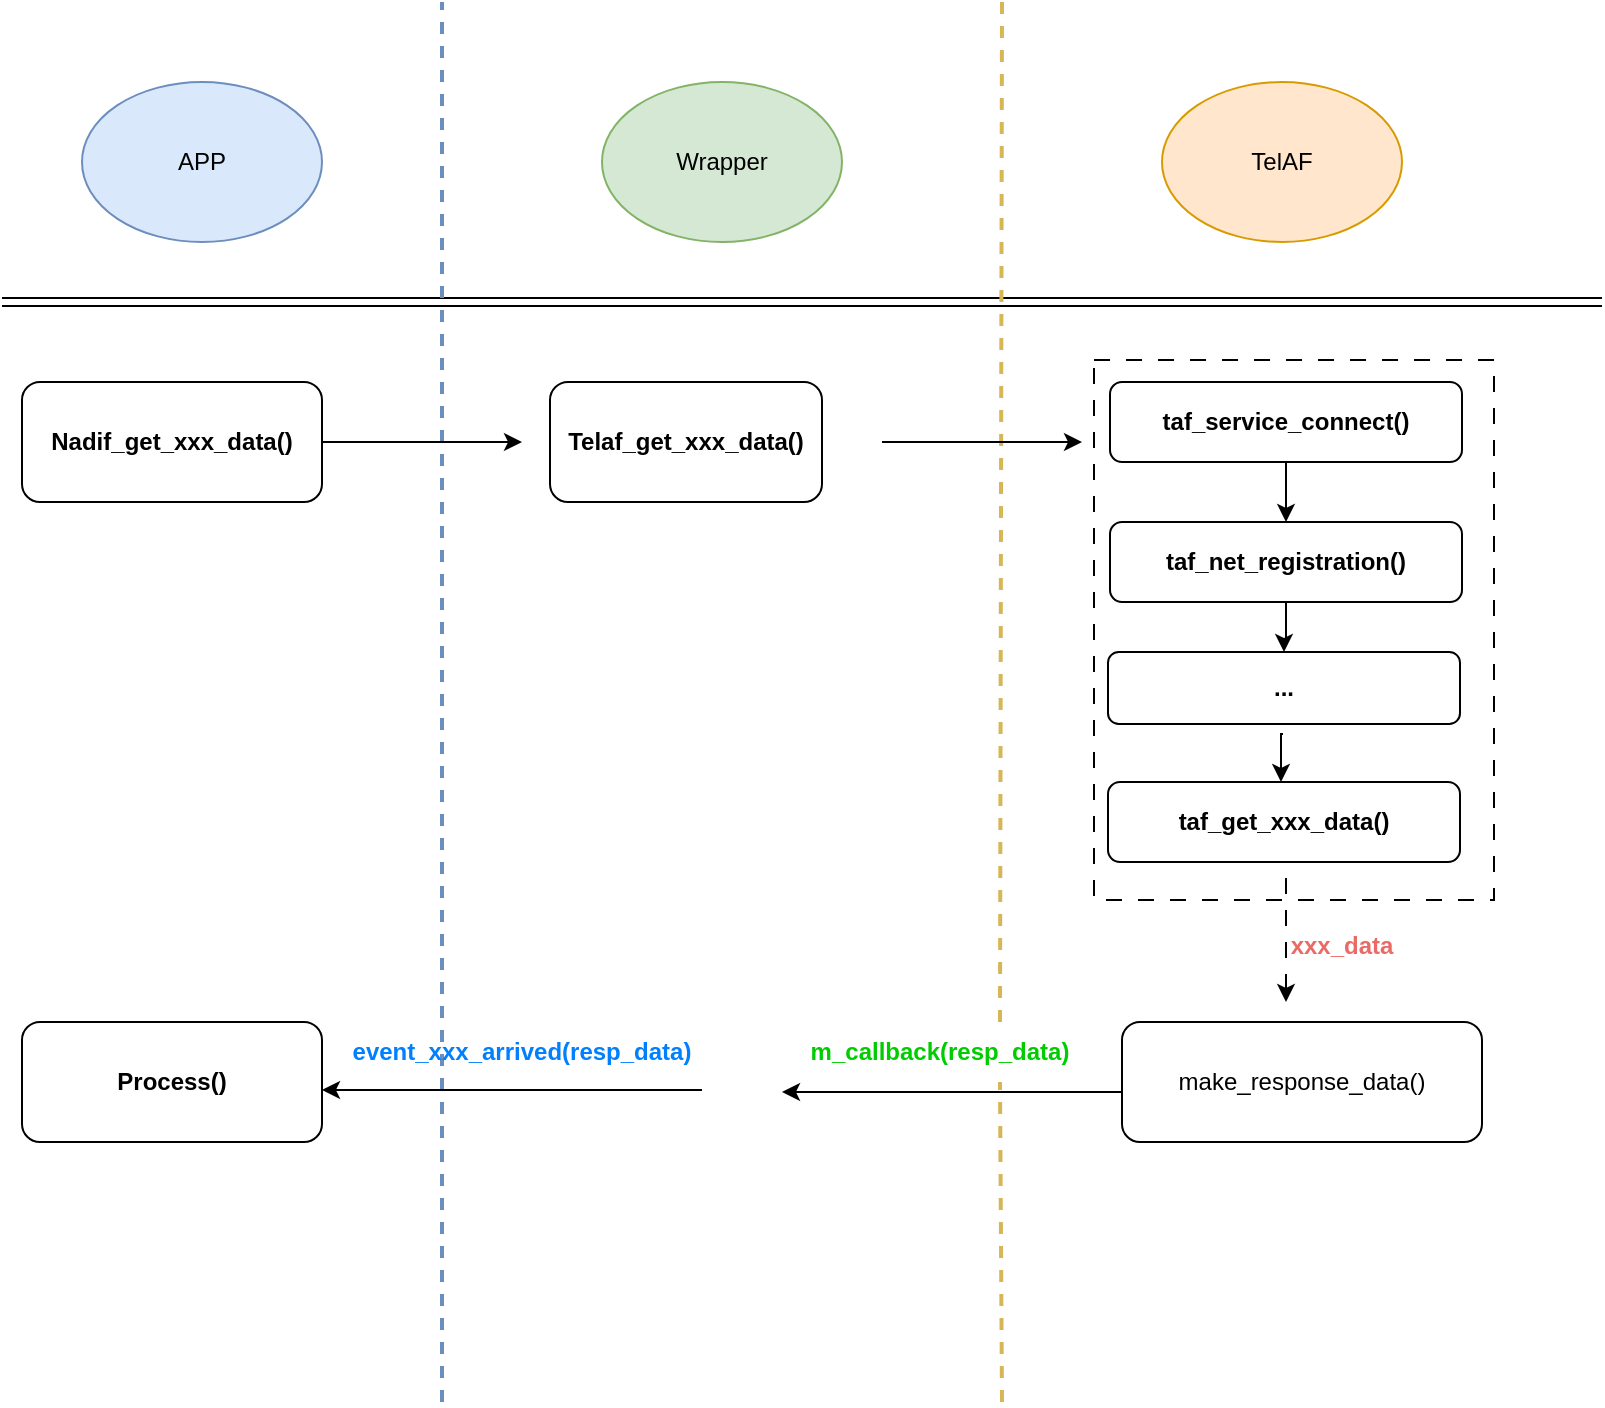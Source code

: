 <mxfile version="21.6.9" type="github">
  <diagram name="第 1 页" id="ClyOsVzj6frhT0d5uaz9">
    <mxGraphModel dx="1509" dy="794" grid="1" gridSize="10" guides="1" tooltips="1" connect="1" arrows="1" fold="1" page="1" pageScale="1" pageWidth="827" pageHeight="1169" math="0" shadow="0">
      <root>
        <mxCell id="0" />
        <mxCell id="1" parent="0" />
        <mxCell id="SaRvt7RB1hY5MqPePfqr-26" value="" style="rounded=0;whiteSpace=wrap;html=1;dashed=1;dashPattern=8 8;" vertex="1" parent="1">
          <mxGeometry x="566" y="219" width="200" height="270" as="geometry" />
        </mxCell>
        <mxCell id="SaRvt7RB1hY5MqPePfqr-4" value="" style="shape=link;html=1;rounded=0;" edge="1" parent="1">
          <mxGeometry width="100" relative="1" as="geometry">
            <mxPoint x="20" y="190" as="sourcePoint" />
            <mxPoint x="820" y="190" as="targetPoint" />
          </mxGeometry>
        </mxCell>
        <mxCell id="SaRvt7RB1hY5MqPePfqr-5" value="" style="endArrow=none;dashed=1;html=1;rounded=0;fillColor=#dae8fc;strokeColor=#6c8ebf;strokeWidth=2;" edge="1" parent="1">
          <mxGeometry width="50" height="50" relative="1" as="geometry">
            <mxPoint x="240" y="740" as="sourcePoint" />
            <mxPoint x="240" y="40" as="targetPoint" />
          </mxGeometry>
        </mxCell>
        <mxCell id="SaRvt7RB1hY5MqPePfqr-6" value="" style="endArrow=none;dashed=1;html=1;rounded=0;fillColor=#fff2cc;strokeColor=#d6b656;strokeWidth=2;exitX=1;exitY=0;exitDx=0;exitDy=0;" edge="1" parent="1" source="SaRvt7RB1hY5MqPePfqr-34">
          <mxGeometry width="50" height="50" relative="1" as="geometry">
            <mxPoint x="520" y="740" as="sourcePoint" />
            <mxPoint x="520" y="40" as="targetPoint" />
          </mxGeometry>
        </mxCell>
        <mxCell id="SaRvt7RB1hY5MqPePfqr-7" value="APP" style="ellipse;whiteSpace=wrap;html=1;fillColor=#dae8fc;strokeColor=#6c8ebf;" vertex="1" parent="1">
          <mxGeometry x="60" y="80" width="120" height="80" as="geometry" />
        </mxCell>
        <mxCell id="SaRvt7RB1hY5MqPePfqr-8" value="Wrapper" style="ellipse;whiteSpace=wrap;html=1;fillColor=#d5e8d4;strokeColor=#82b366;" vertex="1" parent="1">
          <mxGeometry x="320" y="80" width="120" height="80" as="geometry" />
        </mxCell>
        <mxCell id="SaRvt7RB1hY5MqPePfqr-9" value="TelAF" style="ellipse;whiteSpace=wrap;html=1;fillColor=#ffe6cc;strokeColor=#d79b00;" vertex="1" parent="1">
          <mxGeometry x="600" y="80" width="120" height="80" as="geometry" />
        </mxCell>
        <mxCell id="SaRvt7RB1hY5MqPePfqr-11" value="&lt;b&gt;Nadif_get_xxx_data()&lt;/b&gt;" style="rounded=1;whiteSpace=wrap;html=1;" vertex="1" parent="1">
          <mxGeometry x="30" y="230" width="150" height="60" as="geometry" />
        </mxCell>
        <mxCell id="SaRvt7RB1hY5MqPePfqr-12" value="" style="endArrow=classic;html=1;rounded=0;exitX=1;exitY=0.5;exitDx=0;exitDy=0;" edge="1" parent="1" source="SaRvt7RB1hY5MqPePfqr-11">
          <mxGeometry width="50" height="50" relative="1" as="geometry">
            <mxPoint x="390" y="410" as="sourcePoint" />
            <mxPoint x="280" y="260" as="targetPoint" />
          </mxGeometry>
        </mxCell>
        <mxCell id="SaRvt7RB1hY5MqPePfqr-13" value="&lt;b&gt;Telaf_get_xxx_data()&lt;/b&gt;" style="rounded=1;whiteSpace=wrap;html=1;" vertex="1" parent="1">
          <mxGeometry x="294" y="230" width="136" height="60" as="geometry" />
        </mxCell>
        <mxCell id="SaRvt7RB1hY5MqPePfqr-14" value="" style="endArrow=classic;html=1;rounded=0;exitX=1;exitY=0.5;exitDx=0;exitDy=0;" edge="1" parent="1">
          <mxGeometry width="50" height="50" relative="1" as="geometry">
            <mxPoint x="460" y="260" as="sourcePoint" />
            <mxPoint x="560" y="260" as="targetPoint" />
          </mxGeometry>
        </mxCell>
        <mxCell id="SaRvt7RB1hY5MqPePfqr-17" value="" style="edgeStyle=orthogonalEdgeStyle;rounded=0;orthogonalLoop=1;jettySize=auto;html=1;" edge="1" parent="1" source="SaRvt7RB1hY5MqPePfqr-15" target="SaRvt7RB1hY5MqPePfqr-16">
          <mxGeometry relative="1" as="geometry" />
        </mxCell>
        <mxCell id="SaRvt7RB1hY5MqPePfqr-15" value="&lt;b&gt;taf_service_connect()&lt;/b&gt;" style="rounded=1;whiteSpace=wrap;html=1;" vertex="1" parent="1">
          <mxGeometry x="574" y="230" width="176" height="40" as="geometry" />
        </mxCell>
        <mxCell id="SaRvt7RB1hY5MqPePfqr-19" value="" style="edgeStyle=orthogonalEdgeStyle;rounded=0;orthogonalLoop=1;jettySize=auto;html=1;" edge="1" parent="1" source="SaRvt7RB1hY5MqPePfqr-16" target="SaRvt7RB1hY5MqPePfqr-18">
          <mxGeometry relative="1" as="geometry" />
        </mxCell>
        <mxCell id="SaRvt7RB1hY5MqPePfqr-16" value="&lt;b&gt;taf_net_registration()&lt;/b&gt;" style="rounded=1;whiteSpace=wrap;html=1;" vertex="1" parent="1">
          <mxGeometry x="574" y="300" width="176" height="40" as="geometry" />
        </mxCell>
        <mxCell id="SaRvt7RB1hY5MqPePfqr-18" value="&lt;b&gt;...&lt;/b&gt;" style="rounded=1;whiteSpace=wrap;html=1;" vertex="1" parent="1">
          <mxGeometry x="573" y="365" width="176" height="36" as="geometry" />
        </mxCell>
        <mxCell id="SaRvt7RB1hY5MqPePfqr-20" value="&lt;b&gt;taf_get_xxx_data()&lt;/b&gt;" style="rounded=1;whiteSpace=wrap;html=1;" vertex="1" parent="1">
          <mxGeometry x="573" y="430" width="176" height="40" as="geometry" />
        </mxCell>
        <mxCell id="SaRvt7RB1hY5MqPePfqr-21" value="" style="edgeStyle=orthogonalEdgeStyle;rounded=0;orthogonalLoop=1;jettySize=auto;html=1;" edge="1" parent="1">
          <mxGeometry relative="1" as="geometry">
            <mxPoint x="660.5" y="406" as="sourcePoint" />
            <mxPoint x="659.5" y="430" as="targetPoint" />
          </mxGeometry>
        </mxCell>
        <mxCell id="SaRvt7RB1hY5MqPePfqr-29" value="" style="endArrow=classic;html=1;rounded=0;strokeWidth=1;dashed=1;dashPattern=8 8;" edge="1" parent="1">
          <mxGeometry width="50" height="50" relative="1" as="geometry">
            <mxPoint x="662" y="478" as="sourcePoint" />
            <mxPoint x="662" y="540" as="targetPoint" />
          </mxGeometry>
        </mxCell>
        <mxCell id="SaRvt7RB1hY5MqPePfqr-30" value="&lt;font color=&quot;#ea6b66&quot;&gt;&lt;b&gt;xxx_data&lt;/b&gt;&lt;/font&gt;" style="text;html=1;strokeColor=none;fillColor=none;align=center;verticalAlign=middle;whiteSpace=wrap;rounded=0;" vertex="1" parent="1">
          <mxGeometry x="660" y="497" width="60" height="30" as="geometry" />
        </mxCell>
        <mxCell id="SaRvt7RB1hY5MqPePfqr-31" value="make_response_data()" style="rounded=1;whiteSpace=wrap;html=1;" vertex="1" parent="1">
          <mxGeometry x="580" y="550" width="180" height="60" as="geometry" />
        </mxCell>
        <mxCell id="SaRvt7RB1hY5MqPePfqr-32" value="" style="endArrow=classic;html=1;rounded=0;" edge="1" parent="1">
          <mxGeometry width="50" height="50" relative="1" as="geometry">
            <mxPoint x="580" y="585" as="sourcePoint" />
            <mxPoint x="410" y="585" as="targetPoint" />
          </mxGeometry>
        </mxCell>
        <mxCell id="SaRvt7RB1hY5MqPePfqr-35" value="" style="endArrow=none;dashed=1;html=1;rounded=0;fillColor=#fff2cc;strokeColor=#d6b656;strokeWidth=2;entryX=1;entryY=1;entryDx=0;entryDy=0;" edge="1" parent="1" target="SaRvt7RB1hY5MqPePfqr-34">
          <mxGeometry width="50" height="50" relative="1" as="geometry">
            <mxPoint x="520" y="740" as="sourcePoint" />
            <mxPoint x="520" y="40" as="targetPoint" />
          </mxGeometry>
        </mxCell>
        <mxCell id="SaRvt7RB1hY5MqPePfqr-34" value="&lt;font color=&quot;#00cc00&quot;&gt;&lt;b&gt;m_callback(resp_data)&lt;/b&gt;&lt;/font&gt;" style="text;html=1;strokeColor=none;fillColor=none;align=center;verticalAlign=middle;whiteSpace=wrap;rounded=0;" vertex="1" parent="1">
          <mxGeometry x="459" y="550" width="60" height="30" as="geometry" />
        </mxCell>
        <mxCell id="SaRvt7RB1hY5MqPePfqr-38" value="&lt;b&gt;Process()&lt;/b&gt;" style="rounded=1;whiteSpace=wrap;html=1;" vertex="1" parent="1">
          <mxGeometry x="30" y="550" width="150" height="60" as="geometry" />
        </mxCell>
        <mxCell id="SaRvt7RB1hY5MqPePfqr-39" value="" style="endArrow=classic;html=1;rounded=0;" edge="1" parent="1">
          <mxGeometry width="50" height="50" relative="1" as="geometry">
            <mxPoint x="370" y="584" as="sourcePoint" />
            <mxPoint x="180" y="584" as="targetPoint" />
          </mxGeometry>
        </mxCell>
        <mxCell id="SaRvt7RB1hY5MqPePfqr-40" value="&lt;font color=&quot;#007fff&quot;&gt;&lt;b&gt;event_xxx_arrived(resp_data)&lt;/b&gt;&lt;/font&gt;" style="text;html=1;strokeColor=none;fillColor=none;align=center;verticalAlign=middle;whiteSpace=wrap;rounded=0;" vertex="1" parent="1">
          <mxGeometry x="250" y="550" width="60" height="30" as="geometry" />
        </mxCell>
      </root>
    </mxGraphModel>
  </diagram>
</mxfile>
